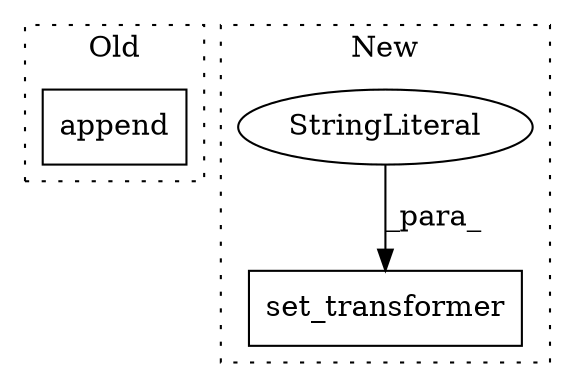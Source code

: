 digraph G {
subgraph cluster0 {
1 [label="append" a="32" s="10429,10512" l="7,1" shape="box"];
label = "Old";
style="dotted";
}
subgraph cluster1 {
2 [label="set_transformer" a="32" s="10414,10441" l="16,1" shape="box"];
3 [label="StringLiteral" a="45" s="10430" l="11" shape="ellipse"];
label = "New";
style="dotted";
}
3 -> 2 [label="_para_"];
}